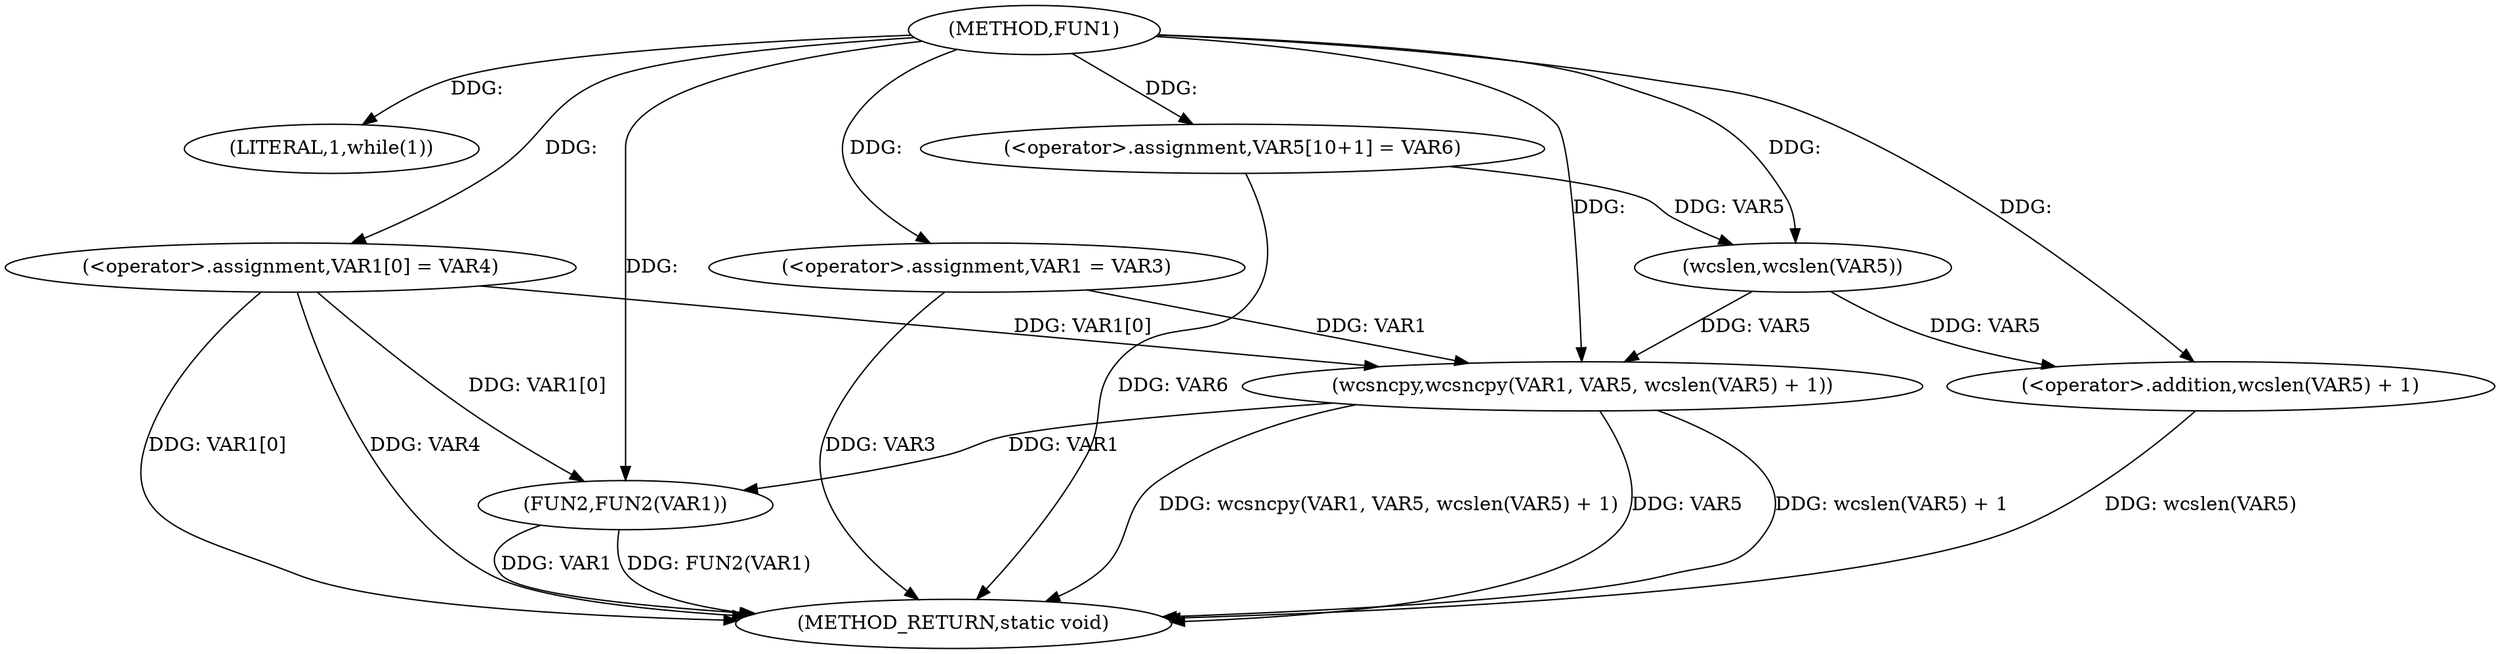 digraph FUN1 {  
"1000100" [label = "(METHOD,FUN1)" ]
"1000131" [label = "(METHOD_RETURN,static void)" ]
"1000106" [label = "(LITERAL,1,while(1))" ]
"1000108" [label = "(<operator>.assignment,VAR1 = VAR3)" ]
"1000111" [label = "(<operator>.assignment,VAR1[0] = VAR4)" ]
"1000119" [label = "(<operator>.assignment,VAR5[10+1] = VAR6)" ]
"1000122" [label = "(wcsncpy,wcsncpy(VAR1, VAR5, wcslen(VAR5) + 1))" ]
"1000125" [label = "(<operator>.addition,wcslen(VAR5) + 1)" ]
"1000126" [label = "(wcslen,wcslen(VAR5))" ]
"1000129" [label = "(FUN2,FUN2(VAR1))" ]
  "1000122" -> "1000131"  [ label = "DDG: wcslen(VAR5) + 1"] 
  "1000129" -> "1000131"  [ label = "DDG: FUN2(VAR1)"] 
  "1000111" -> "1000131"  [ label = "DDG: VAR1[0]"] 
  "1000108" -> "1000131"  [ label = "DDG: VAR3"] 
  "1000122" -> "1000131"  [ label = "DDG: wcsncpy(VAR1, VAR5, wcslen(VAR5) + 1)"] 
  "1000122" -> "1000131"  [ label = "DDG: VAR5"] 
  "1000129" -> "1000131"  [ label = "DDG: VAR1"] 
  "1000125" -> "1000131"  [ label = "DDG: wcslen(VAR5)"] 
  "1000111" -> "1000131"  [ label = "DDG: VAR4"] 
  "1000119" -> "1000131"  [ label = "DDG: VAR6"] 
  "1000100" -> "1000106"  [ label = "DDG: "] 
  "1000100" -> "1000108"  [ label = "DDG: "] 
  "1000100" -> "1000111"  [ label = "DDG: "] 
  "1000100" -> "1000119"  [ label = "DDG: "] 
  "1000111" -> "1000122"  [ label = "DDG: VAR1[0]"] 
  "1000108" -> "1000122"  [ label = "DDG: VAR1"] 
  "1000100" -> "1000122"  [ label = "DDG: "] 
  "1000126" -> "1000122"  [ label = "DDG: VAR5"] 
  "1000126" -> "1000125"  [ label = "DDG: VAR5"] 
  "1000119" -> "1000126"  [ label = "DDG: VAR5"] 
  "1000100" -> "1000126"  [ label = "DDG: "] 
  "1000100" -> "1000125"  [ label = "DDG: "] 
  "1000122" -> "1000129"  [ label = "DDG: VAR1"] 
  "1000111" -> "1000129"  [ label = "DDG: VAR1[0]"] 
  "1000100" -> "1000129"  [ label = "DDG: "] 
}

